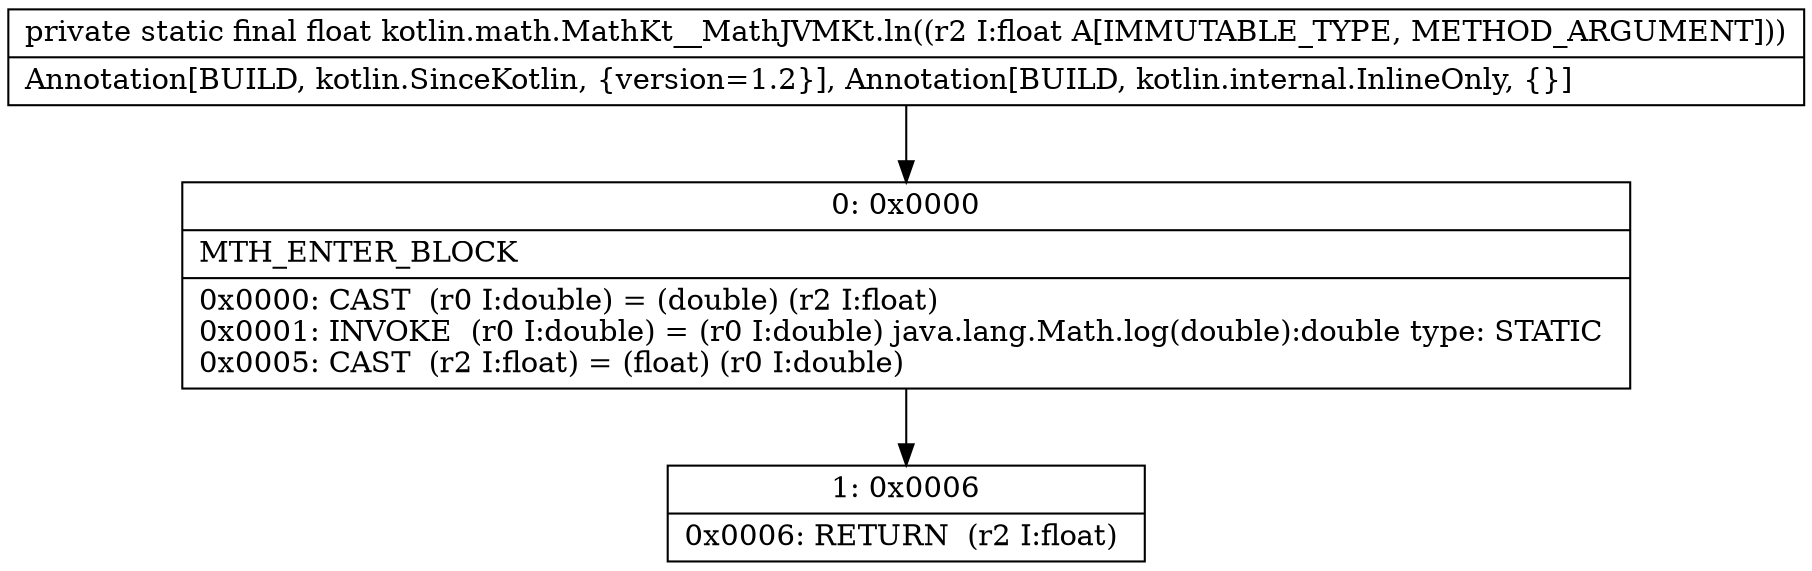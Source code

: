digraph "CFG forkotlin.math.MathKt__MathJVMKt.ln(F)F" {
Node_0 [shape=record,label="{0\:\ 0x0000|MTH_ENTER_BLOCK\l|0x0000: CAST  (r0 I:double) = (double) (r2 I:float) \l0x0001: INVOKE  (r0 I:double) = (r0 I:double) java.lang.Math.log(double):double type: STATIC \l0x0005: CAST  (r2 I:float) = (float) (r0 I:double) \l}"];
Node_1 [shape=record,label="{1\:\ 0x0006|0x0006: RETURN  (r2 I:float) \l}"];
MethodNode[shape=record,label="{private static final float kotlin.math.MathKt__MathJVMKt.ln((r2 I:float A[IMMUTABLE_TYPE, METHOD_ARGUMENT]))  | Annotation[BUILD, kotlin.SinceKotlin, \{version=1.2\}], Annotation[BUILD, kotlin.internal.InlineOnly, \{\}]\l}"];
MethodNode -> Node_0;
Node_0 -> Node_1;
}

